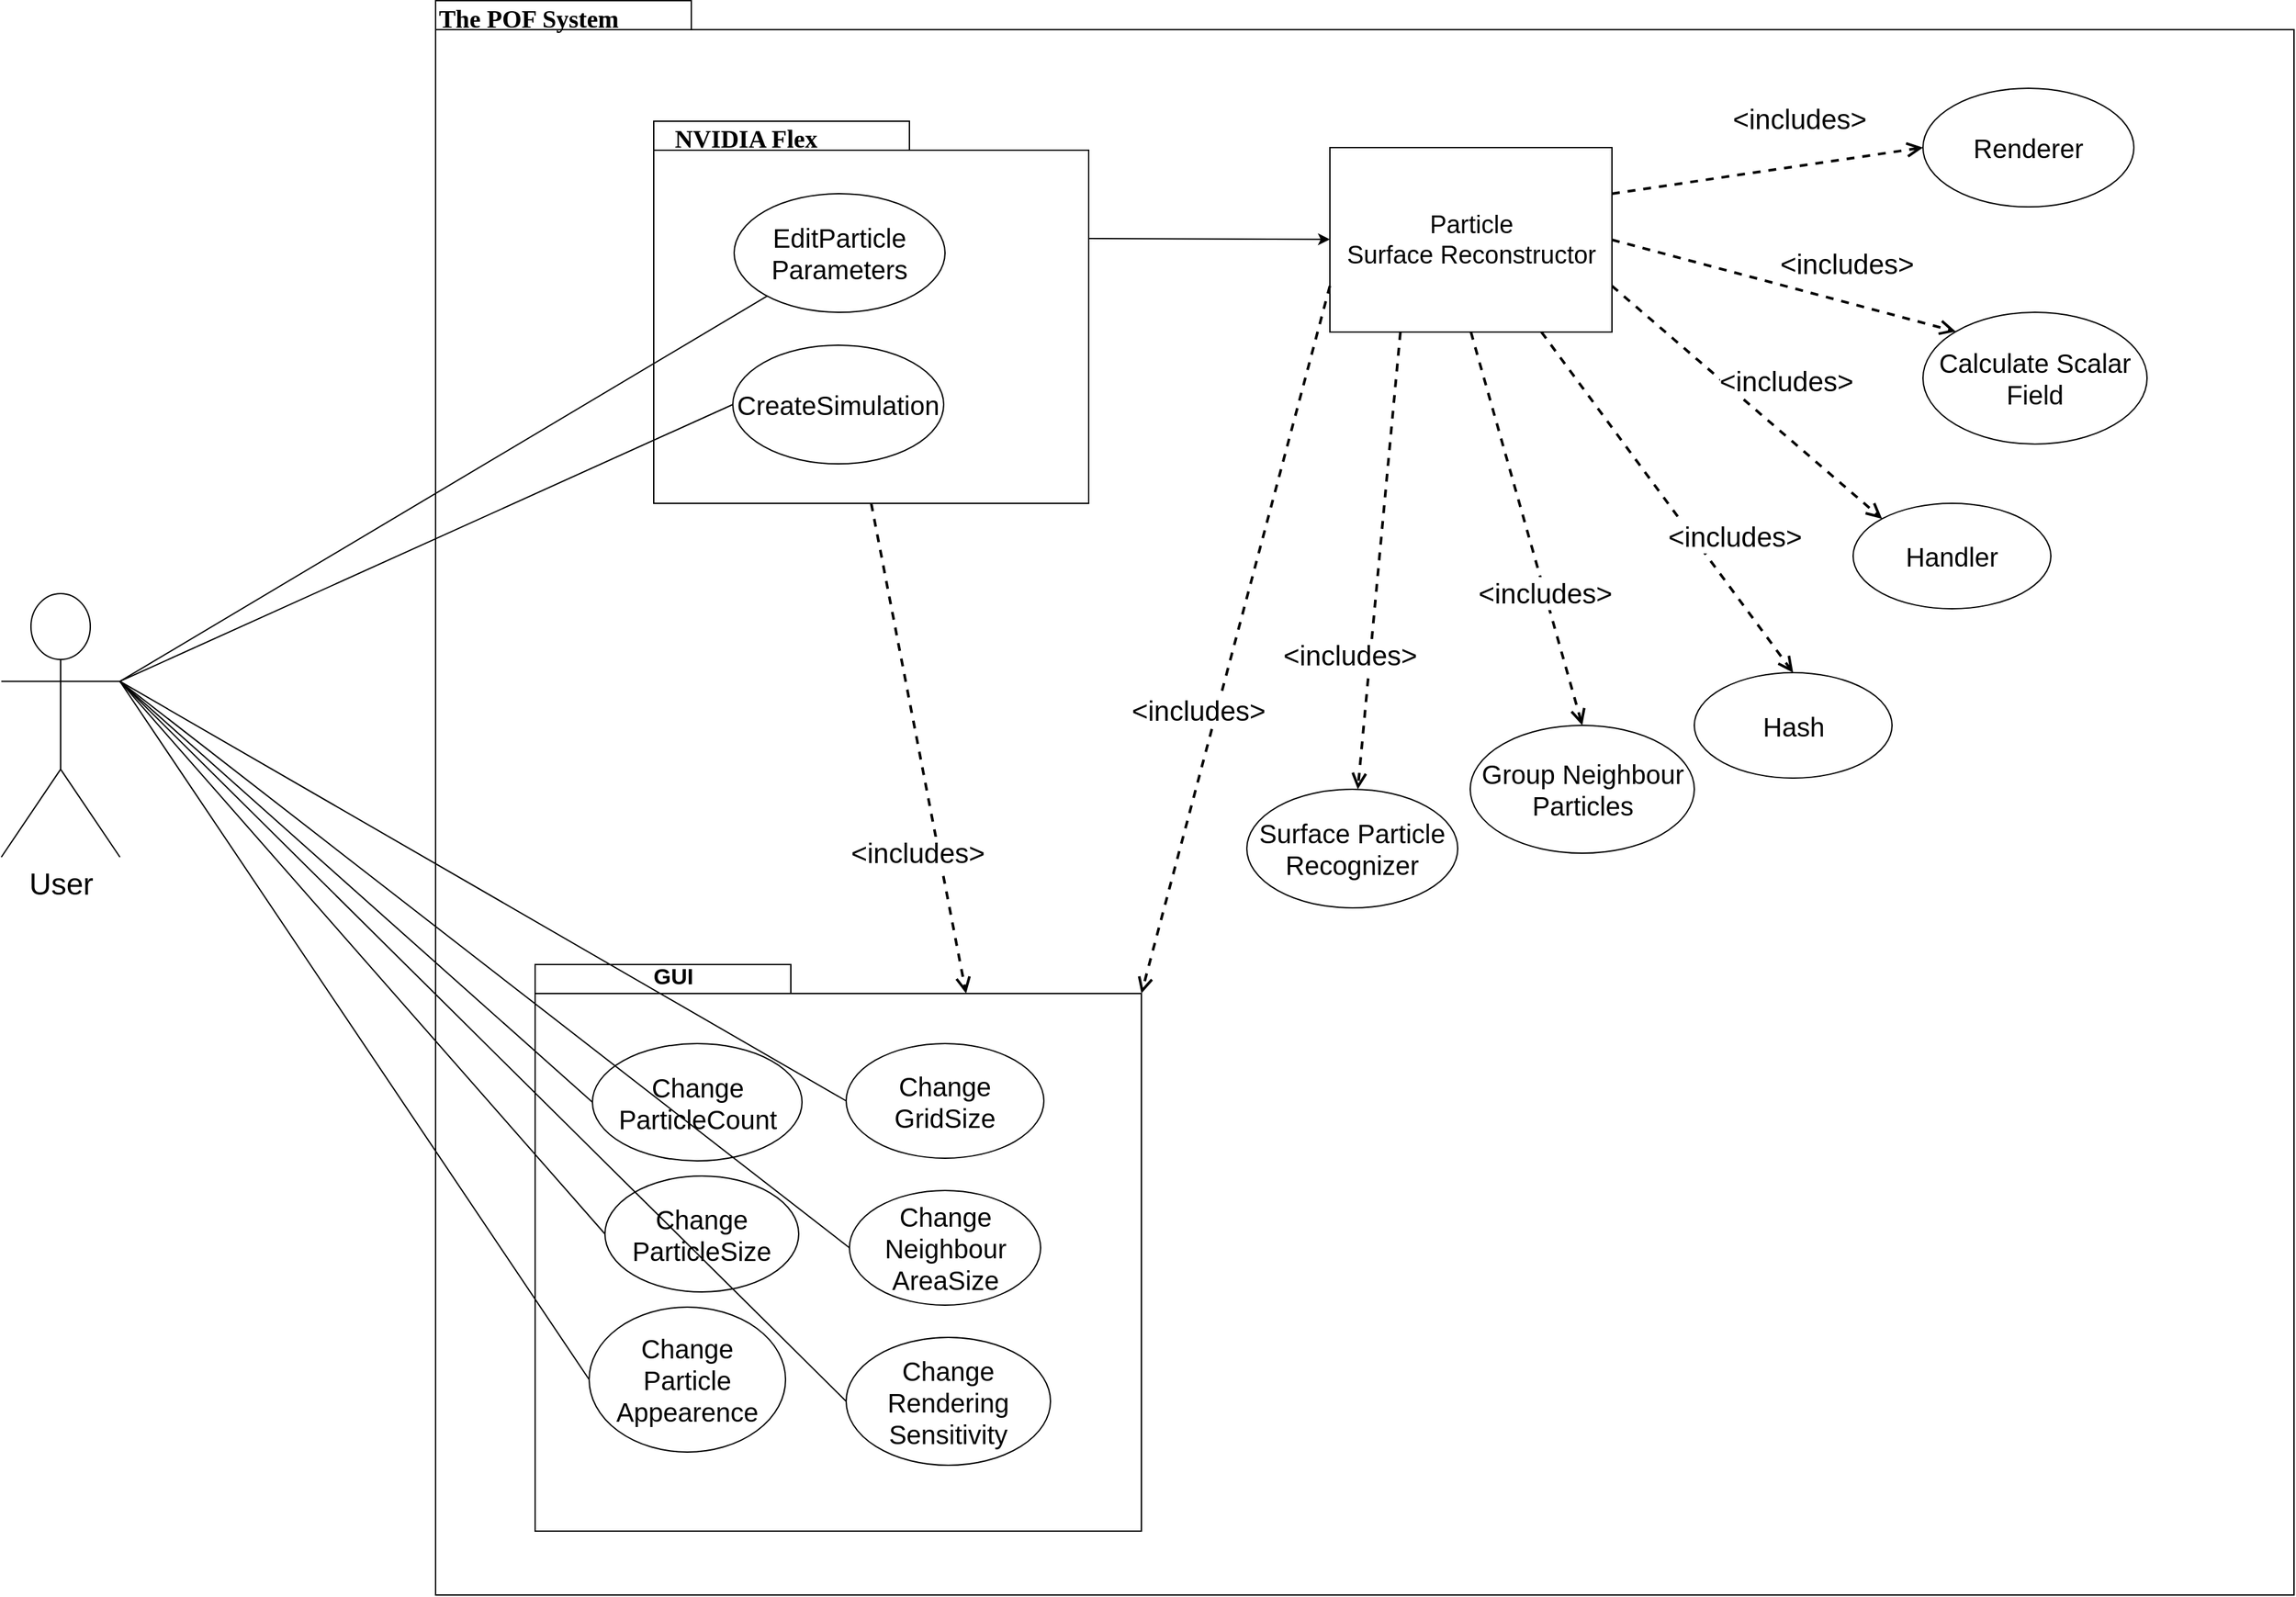 <mxfile version="12.3.4" type="device" pages="1"><diagram name="Page-1" id="b5b7bab2-c9e2-2cf4-8b2a-24fd1a2a6d21"><mxGraphModel dx="3197" dy="2439" grid="1" gridSize="10" guides="1" tooltips="1" connect="1" arrows="1" fold="1" page="1" pageScale="1" pageWidth="827" pageHeight="1169" background="#ffffff" math="0" shadow="0"><root><mxCell id="0"/><mxCell id="1" parent="0"/><mxCell id="6e0c8c40b5770093-72" value="" style="shape=folder;fontStyle=1;spacingTop=10;tabWidth=194;tabHeight=22;tabPosition=left;html=1;rounded=0;shadow=0;comic=0;labelBackgroundColor=none;strokeWidth=1;fillColor=none;fontFamily=Verdana;fontSize=10;align=center;" parent="1" vertex="1"><mxGeometry x="284.5" y="-21.5" width="1410" height="1210" as="geometry"/></mxCell><mxCell id="6e0c8c40b5770093-73" value="&lt;b style=&quot;font-size: 19px;&quot;&gt;&lt;font face=&quot;Times New Roman&quot; style=&quot;font-size: 19px;&quot;&gt;The POF System&lt;/font&gt;&lt;/b&gt;" style="text;html=1;align=left;verticalAlign=top;spacingTop=-4;fontSize=19;fontFamily=Verdana" parent="1" vertex="1"><mxGeometry x="284.5" y="-21.5" width="151" height="20" as="geometry"/></mxCell><mxCell id="jgMHjjnBwFT09NWy8fpY-1" value="User&lt;br style=&quot;font-size: 23px;&quot;&gt;" style="shape=umlActor;verticalLabelPosition=bottom;labelBackgroundColor=#ffffff;verticalAlign=top;html=1;outlineConnect=0;fontSize=23;fontStyle=0" parent="1" vertex="1"><mxGeometry x="-45" y="428.5" width="90" height="200" as="geometry"/></mxCell><mxCell id="jgMHjjnBwFT09NWy8fpY-7" value="" style="endArrow=classic;html=1;exitX=0;exitY=0;exitDx=330;exitDy=89;exitPerimeter=0;" parent="1" source="CQ76df6gk2gC8w-_Gech-11" target="jgMHjjnBwFT09NWy8fpY-8" edge="1"><mxGeometry width="50" height="50" relative="1" as="geometry"><mxPoint x="596" y="222" as="sourcePoint"/><mxPoint x="860" y="580" as="targetPoint"/></mxGeometry></mxCell><mxCell id="jgMHjjnBwFT09NWy8fpY-8" value="&lt;font style=&quot;font-size: 19px&quot;&gt;Particle&lt;br&gt;Surface Reconstructor&lt;/font&gt;" style="html=1;" parent="1" vertex="1"><mxGeometry x="963" y="90" width="214" height="140" as="geometry"/></mxCell><mxCell id="jgMHjjnBwFT09NWy8fpY-11" value="&lt;font style=&quot;font-size: 20px&quot;&gt;Calculate Scalar Field&lt;/font&gt;" style="ellipse;whiteSpace=wrap;html=1;" parent="1" vertex="1"><mxGeometry x="1413" y="215" width="170" height="100" as="geometry"/></mxCell><mxCell id="jgMHjjnBwFT09NWy8fpY-12" value="&lt;font style=&quot;font-size: 20px&quot;&gt;Handler&lt;/font&gt;" style="ellipse;whiteSpace=wrap;html=1;" parent="1" vertex="1"><mxGeometry x="1360" y="360" width="150" height="80" as="geometry"/></mxCell><mxCell id="jgMHjjnBwFT09NWy8fpY-13" value="&lt;font style=&quot;font-size: 20px&quot;&gt;Surface Particle Recognizer&lt;/font&gt;" style="ellipse;whiteSpace=wrap;html=1;" parent="1" vertex="1"><mxGeometry x="900" y="577" width="160" height="90" as="geometry"/></mxCell><mxCell id="jgMHjjnBwFT09NWy8fpY-14" value="&lt;span style=&quot;font-size: 20px&quot;&gt;Renderer&lt;/span&gt;" style="ellipse;whiteSpace=wrap;html=1;" parent="1" vertex="1"><mxGeometry x="1413" y="45" width="160" height="90" as="geometry"/></mxCell><mxCell id="jgMHjjnBwFT09NWy8fpY-19" value="&lt;font style=&quot;font-size: 20px&quot;&gt;Group Neighbour Particles&lt;/font&gt;" style="ellipse;whiteSpace=wrap;html=1;" parent="1" vertex="1"><mxGeometry x="1069.5" y="528.5" width="170" height="97" as="geometry"/></mxCell><mxCell id="CQ76df6gk2gC8w-_Gech-1" value="" style="shape=folder;fontStyle=1;spacingTop=10;tabWidth=194;tabHeight=22;tabPosition=left;html=1;rounded=0;shadow=0;comic=0;labelBackgroundColor=none;strokeWidth=1;fillColor=none;fontFamily=Verdana;fontSize=10;align=center;" parent="1" vertex="1"><mxGeometry x="360" y="710" width="460" height="430" as="geometry"/></mxCell><mxCell id="CQ76df6gk2gC8w-_Gech-3" value="&lt;b style=&quot;font-size: 17px&quot;&gt;GUI&lt;/b&gt;" style="text;html=1;strokeColor=none;fillColor=none;align=center;verticalAlign=middle;whiteSpace=wrap;rounded=0;fontSize=17;" parent="1" vertex="1"><mxGeometry x="380" y="710" width="170" height="20" as="geometry"/></mxCell><mxCell id="CQ76df6gk2gC8w-_Gech-4" value="&lt;font style=&quot;font-size: 20px&quot;&gt;Change&lt;br&gt;ParticleCount&lt;/font&gt;" style="ellipse;whiteSpace=wrap;html=1;" parent="1" vertex="1"><mxGeometry x="403.5" y="770" width="159" height="89" as="geometry"/></mxCell><mxCell id="CQ76df6gk2gC8w-_Gech-5" value="&lt;font style=&quot;font-size: 20px&quot;&gt;Change&lt;br&gt;ParticleSize&lt;/font&gt;" style="ellipse;whiteSpace=wrap;html=1;" parent="1" vertex="1"><mxGeometry x="413" y="870.5" width="147" height="88" as="geometry"/></mxCell><mxCell id="CQ76df6gk2gC8w-_Gech-6" value="&lt;font style=&quot;font-size: 20px&quot;&gt;Change&lt;br&gt;Particle&lt;br&gt;Appearence&lt;/font&gt;" style="ellipse;whiteSpace=wrap;html=1;" parent="1" vertex="1"><mxGeometry x="401" y="970" width="149" height="110" as="geometry"/></mxCell><mxCell id="CQ76df6gk2gC8w-_Gech-7" value="&lt;font style=&quot;font-size: 20px&quot;&gt;Change&lt;br&gt;GridSize&lt;br&gt;&lt;/font&gt;" style="ellipse;whiteSpace=wrap;html=1;" parent="1" vertex="1"><mxGeometry x="596" y="770" width="150" height="87" as="geometry"/></mxCell><mxCell id="CQ76df6gk2gC8w-_Gech-8" value="&lt;font style=&quot;font-size: 20px&quot;&gt;Change&lt;br&gt;Neighbour&lt;br&gt;AreaSize&lt;br&gt;&lt;/font&gt;" style="ellipse;whiteSpace=wrap;html=1;" parent="1" vertex="1"><mxGeometry x="598.5" y="881.5" width="145" height="87" as="geometry"/></mxCell><mxCell id="CQ76df6gk2gC8w-_Gech-9" value="&lt;font style=&quot;font-size: 20px&quot;&gt;Change&lt;br&gt;Rendering&lt;br&gt;Sensitivity&lt;br&gt;&lt;/font&gt;" style="ellipse;whiteSpace=wrap;html=1;" parent="1" vertex="1"><mxGeometry x="596" y="993" width="155" height="97" as="geometry"/></mxCell><mxCell id="CQ76df6gk2gC8w-_Gech-11" value="" style="shape=folder;fontStyle=1;spacingTop=10;tabWidth=194;tabHeight=22;tabPosition=left;html=1;rounded=0;shadow=0;comic=0;labelBackgroundColor=none;strokeWidth=1;fillColor=none;fontFamily=Verdana;fontSize=10;align=center;" parent="1" vertex="1"><mxGeometry x="450" y="70" width="330" height="290" as="geometry"/></mxCell><mxCell id="CQ76df6gk2gC8w-_Gech-12" value="&lt;font style=&quot;font-size: 20px&quot;&gt;CreateSimulation&lt;/font&gt;" style="ellipse;whiteSpace=wrap;html=1;" parent="1" vertex="1"><mxGeometry x="510" y="240" width="160" height="90" as="geometry"/></mxCell><mxCell id="CQ76df6gk2gC8w-_Gech-13" value="&lt;font style=&quot;font-size: 20px&quot;&gt;EditParticle&lt;br&gt;Parameters&lt;/font&gt;" style="ellipse;whiteSpace=wrap;html=1;" parent="1" vertex="1"><mxGeometry x="511" y="125" width="160" height="90" as="geometry"/></mxCell><mxCell id="CQ76df6gk2gC8w-_Gech-14" value="&lt;b style=&quot;font-size: 19px&quot;&gt;&lt;font face=&quot;Times New Roman&quot; style=&quot;font-size: 19px&quot;&gt;NVIDIA Flex&lt;/font&gt;&lt;/b&gt;" style="text;html=1;align=left;verticalAlign=top;spacingTop=-4;fontSize=19;fontFamily=Verdana" parent="1" vertex="1"><mxGeometry x="464" y="70" width="151" height="20" as="geometry"/></mxCell><mxCell id="CQ76df6gk2gC8w-_Gech-16" value="" style="endArrow=none;html=1;fontSize=19;entryX=0;entryY=0.5;entryDx=0;entryDy=0;exitX=1;exitY=0.333;exitDx=0;exitDy=0;exitPerimeter=0;" parent="1" source="jgMHjjnBwFT09NWy8fpY-1" target="CQ76df6gk2gC8w-_Gech-4" edge="1"><mxGeometry width="50" height="50" relative="1" as="geometry"><mxPoint x="50" y="780" as="sourcePoint"/><mxPoint x="100" y="730" as="targetPoint"/></mxGeometry></mxCell><mxCell id="CQ76df6gk2gC8w-_Gech-17" value="" style="endArrow=none;html=1;fontSize=19;entryX=0;entryY=0.5;entryDx=0;entryDy=0;exitX=1;exitY=0.333;exitDx=0;exitDy=0;exitPerimeter=0;" parent="1" source="jgMHjjnBwFT09NWy8fpY-1" target="CQ76df6gk2gC8w-_Gech-5" edge="1"><mxGeometry width="50" height="50" relative="1" as="geometry"><mxPoint x="-133.5" y="685.167" as="sourcePoint"/><mxPoint x="223.5" y="1020" as="targetPoint"/></mxGeometry></mxCell><mxCell id="CQ76df6gk2gC8w-_Gech-18" value="" style="endArrow=none;html=1;fontSize=19;entryX=0;entryY=0.5;entryDx=0;entryDy=0;exitX=1;exitY=0.333;exitDx=0;exitDy=0;exitPerimeter=0;" parent="1" source="jgMHjjnBwFT09NWy8fpY-1" target="CQ76df6gk2gC8w-_Gech-6" edge="1"><mxGeometry width="50" height="50" relative="1" as="geometry"><mxPoint x="-150" y="715.667" as="sourcePoint"/><mxPoint x="207.0" y="1050.5" as="targetPoint"/></mxGeometry></mxCell><mxCell id="CQ76df6gk2gC8w-_Gech-19" value="" style="endArrow=none;html=1;fontSize=19;entryX=0;entryY=0.5;entryDx=0;entryDy=0;exitX=1;exitY=0.333;exitDx=0;exitDy=0;exitPerimeter=0;" parent="1" source="jgMHjjnBwFT09NWy8fpY-1" target="CQ76df6gk2gC8w-_Gech-7" edge="1"><mxGeometry width="50" height="50" relative="1" as="geometry"><mxPoint x="-270" y="685.167" as="sourcePoint"/><mxPoint x="87.0" y="1020" as="targetPoint"/></mxGeometry></mxCell><mxCell id="CQ76df6gk2gC8w-_Gech-20" value="" style="endArrow=none;html=1;fontSize=19;entryX=0;entryY=0.5;entryDx=0;entryDy=0;exitX=1;exitY=0.333;exitDx=0;exitDy=0;exitPerimeter=0;" parent="1" source="jgMHjjnBwFT09NWy8fpY-1" target="CQ76df6gk2gC8w-_Gech-8" edge="1"><mxGeometry width="50" height="50" relative="1" as="geometry"><mxPoint x="-312" y="725.667" as="sourcePoint"/><mxPoint x="45.0" y="1060.5" as="targetPoint"/></mxGeometry></mxCell><mxCell id="CQ76df6gk2gC8w-_Gech-21" value="" style="endArrow=none;html=1;fontSize=19;entryX=0;entryY=0.5;entryDx=0;entryDy=0;exitX=1;exitY=0.333;exitDx=0;exitDy=0;exitPerimeter=0;" parent="1" source="jgMHjjnBwFT09NWy8fpY-1" target="CQ76df6gk2gC8w-_Gech-9" edge="1"><mxGeometry width="50" height="50" relative="1" as="geometry"><mxPoint x="-230" y="685.167" as="sourcePoint"/><mxPoint x="127.0" y="1020" as="targetPoint"/></mxGeometry></mxCell><mxCell id="CQ76df6gk2gC8w-_Gech-22" value="" style="endArrow=none;html=1;fontSize=19;entryX=0;entryY=0.5;entryDx=0;entryDy=0;exitX=1;exitY=0.333;exitDx=0;exitDy=0;exitPerimeter=0;" parent="1" source="jgMHjjnBwFT09NWy8fpY-1" target="CQ76df6gk2gC8w-_Gech-12" edge="1"><mxGeometry width="50" height="50" relative="1" as="geometry"><mxPoint x="-64.5" y="220.667" as="sourcePoint"/><mxPoint x="486.5" y="539" as="targetPoint"/></mxGeometry></mxCell><mxCell id="CQ76df6gk2gC8w-_Gech-23" value="" style="endArrow=none;html=1;fontSize=19;exitX=1;exitY=0.333;exitDx=0;exitDy=0;exitPerimeter=0;" parent="1" source="jgMHjjnBwFT09NWy8fpY-1" target="CQ76df6gk2gC8w-_Gech-13" edge="1"><mxGeometry width="50" height="50" relative="1" as="geometry"><mxPoint x="-171" y="205.167" as="sourcePoint"/><mxPoint x="380" y="523.5" as="targetPoint"/></mxGeometry></mxCell><mxCell id="CQ76df6gk2gC8w-_Gech-34" value="&lt;font style=&quot;font-size: 20px&quot;&gt;Hash&lt;/font&gt;" style="ellipse;whiteSpace=wrap;html=1;" parent="1" vertex="1"><mxGeometry x="1239.5" y="488.5" width="150" height="80" as="geometry"/></mxCell><mxCell id="1WxzJabq4FCsdU5y4lGJ-6" value="&lt;font style=&quot;font-size: 21px;&quot;&gt;&amp;lt;includes&amp;gt;&lt;/font&gt;" style="html=1;verticalAlign=bottom;endArrow=open;dashed=1;endSize=8;entryX=0;entryY=0;entryDx=327;entryDy=22;exitX=0.5;exitY=1;exitDx=0;exitDy=0;exitPerimeter=0;strokeWidth=2;fontSize=21;entryPerimeter=0;" edge="1" parent="1" source="CQ76df6gk2gC8w-_Gech-11" target="CQ76df6gk2gC8w-_Gech-1"><mxGeometry x="0.486" y="-19" relative="1" as="geometry"><mxPoint x="580" y="600" as="sourcePoint"/><mxPoint x="660" y="600" as="targetPoint"/><mxPoint as="offset"/></mxGeometry></mxCell><mxCell id="1WxzJabq4FCsdU5y4lGJ-8" value="&lt;font style=&quot;font-size: 21px;&quot;&gt;&amp;lt;includes&amp;gt;&lt;/font&gt;" style="html=1;verticalAlign=bottom;endArrow=open;dashed=1;endSize=8;entryX=0;entryY=0;entryDx=460;entryDy=22;exitX=0;exitY=0.75;exitDx=0;exitDy=0;strokeWidth=2;fontSize=21;shadow=0;entryPerimeter=0;" edge="1" parent="1" source="jgMHjjnBwFT09NWy8fpY-8" target="CQ76df6gk2gC8w-_Gech-1"><mxGeometry x="0.264" y="-10" relative="1" as="geometry"><mxPoint x="850" y="216.5" as="sourcePoint"/><mxPoint x="922" y="588.5" as="targetPoint"/><mxPoint as="offset"/></mxGeometry></mxCell><mxCell id="1WxzJabq4FCsdU5y4lGJ-9" value="&lt;font style=&quot;font-size: 21px;&quot;&gt;&amp;lt;includes&amp;gt;&lt;/font&gt;" style="html=1;verticalAlign=bottom;endArrow=open;dashed=1;endSize=8;strokeWidth=2;fontSize=21;exitX=0.25;exitY=1;exitDx=0;exitDy=0;" edge="1" parent="1" source="jgMHjjnBwFT09NWy8fpY-8" target="jgMHjjnBwFT09NWy8fpY-13"><mxGeometry x="0.506" y="-14" relative="1" as="geometry"><mxPoint x="989.5" y="230" as="sourcePoint"/><mxPoint x="1061.5" y="602" as="targetPoint"/><mxPoint as="offset"/></mxGeometry></mxCell><mxCell id="1WxzJabq4FCsdU5y4lGJ-10" value="&lt;font style=&quot;font-size: 21px;&quot;&gt;&amp;lt;includes&amp;gt;&lt;/font&gt;" style="html=1;verticalAlign=bottom;endArrow=open;dashed=1;endSize=8;entryX=0.5;entryY=0;entryDx=0;entryDy=0;exitX=0.5;exitY=1;exitDx=0;exitDy=0;strokeWidth=2;fontSize=21;" edge="1" parent="1" source="jgMHjjnBwFT09NWy8fpY-8" target="jgMHjjnBwFT09NWy8fpY-19"><mxGeometry x="0.418" y="-4" relative="1" as="geometry"><mxPoint x="1120" y="265" as="sourcePoint"/><mxPoint x="1192" y="637" as="targetPoint"/><mxPoint as="offset"/></mxGeometry></mxCell><mxCell id="1WxzJabq4FCsdU5y4lGJ-12" value="&lt;font style=&quot;font-size: 21px;&quot;&gt;&amp;lt;includes&amp;gt;&lt;/font&gt;" style="html=1;verticalAlign=bottom;endArrow=open;dashed=1;endSize=8;entryX=0.5;entryY=0;entryDx=0;entryDy=0;exitX=0.75;exitY=1;exitDx=0;exitDy=0;strokeWidth=2;fontSize=21;" edge="1" parent="1" source="jgMHjjnBwFT09NWy8fpY-8" target="CQ76df6gk2gC8w-_Gech-34"><mxGeometry x="0.393" y="17" relative="1" as="geometry"><mxPoint x="1220" y="225.5" as="sourcePoint"/><mxPoint x="1292" y="597.5" as="targetPoint"/><mxPoint as="offset"/></mxGeometry></mxCell><mxCell id="1WxzJabq4FCsdU5y4lGJ-13" value="&lt;font style=&quot;font-size: 21px;&quot;&gt;&amp;lt;includes&amp;gt;&lt;/font&gt;" style="html=1;verticalAlign=bottom;endArrow=open;dashed=1;endSize=8;entryX=0;entryY=0.5;entryDx=0;entryDy=0;exitX=1;exitY=0.25;exitDx=0;exitDy=0;strokeWidth=2;fontSize=21;" edge="1" parent="1" source="jgMHjjnBwFT09NWy8fpY-8" target="jgMHjjnBwFT09NWy8fpY-14"><mxGeometry x="0.222" y="21" relative="1" as="geometry"><mxPoint x="1288" y="160" as="sourcePoint"/><mxPoint x="1360" y="532" as="targetPoint"/><mxPoint x="1" as="offset"/></mxGeometry></mxCell><mxCell id="1WxzJabq4FCsdU5y4lGJ-14" value="&lt;font style=&quot;font-size: 21px;&quot;&gt;&amp;lt;includes&amp;gt;&lt;/font&gt;" style="html=1;verticalAlign=bottom;endArrow=open;dashed=1;endSize=8;entryX=0;entryY=0;entryDx=0;entryDy=0;exitX=1;exitY=0.5;exitDx=0;exitDy=0;strokeWidth=2;fontSize=21;" edge="1" parent="1" source="jgMHjjnBwFT09NWy8fpY-8" target="jgMHjjnBwFT09NWy8fpY-11"><mxGeometry x="0.337" y="14" relative="1" as="geometry"><mxPoint x="1250" y="211.5" as="sourcePoint"/><mxPoint x="1322" y="583.5" as="targetPoint"/><mxPoint as="offset"/></mxGeometry></mxCell><mxCell id="1WxzJabq4FCsdU5y4lGJ-15" value="&lt;font style=&quot;font-size: 21px;&quot;&gt;&amp;lt;includes&amp;gt;&lt;/font&gt;" style="html=1;verticalAlign=bottom;endArrow=open;dashed=1;endSize=8;entryX=0;entryY=0;entryDx=0;entryDy=0;exitX=1;exitY=0.75;exitDx=0;exitDy=0;strokeWidth=2;fontSize=21;" edge="1" parent="1" source="jgMHjjnBwFT09NWy8fpY-8" target="jgMHjjnBwFT09NWy8fpY-12"><mxGeometry x="0.16" y="20" relative="1" as="geometry"><mxPoint x="1250" y="240" as="sourcePoint"/><mxPoint x="1322" y="612" as="targetPoint"/><mxPoint as="offset"/></mxGeometry></mxCell></root></mxGraphModel></diagram></mxfile>